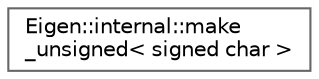 digraph "类继承关系图"
{
 // LATEX_PDF_SIZE
  bgcolor="transparent";
  edge [fontname=Helvetica,fontsize=10,labelfontname=Helvetica,labelfontsize=10];
  node [fontname=Helvetica,fontsize=10,shape=box,height=0.2,width=0.4];
  rankdir="LR";
  Node0 [id="Node000000",label="Eigen::internal::make\l_unsigned\< signed char \>",height=0.2,width=0.4,color="grey40", fillcolor="white", style="filled",URL="$struct_eigen_1_1internal_1_1make__unsigned_3_01signed_01char_01_4.html",tooltip=" "];
}
